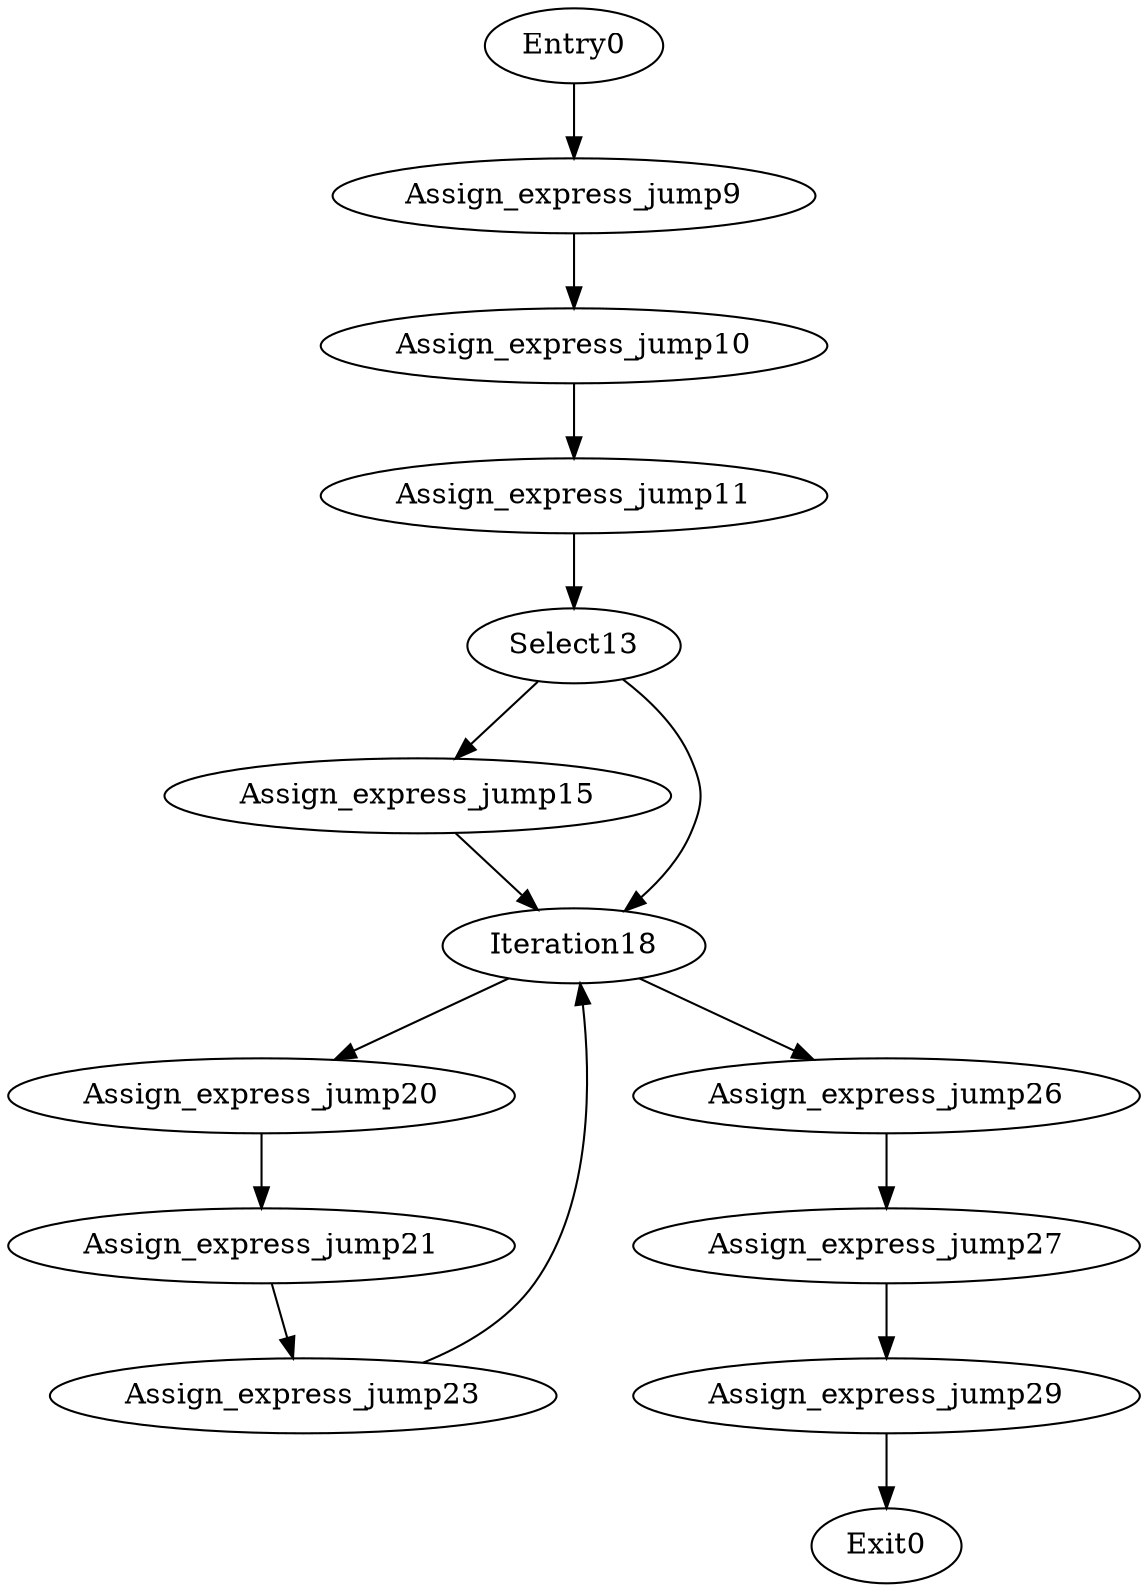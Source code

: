 digraph CFG {
	Entry0 -> Assign_express_jump9
	Assign_express_jump9 -> Assign_express_jump10
	Assign_express_jump10 -> Assign_express_jump11
	Assign_express_jump11 -> Select13
	Select13 -> Assign_express_jump15
	Assign_express_jump15 -> Iteration18
	Iteration18 -> Assign_express_jump20
	Assign_express_jump20 -> Assign_express_jump21
	Assign_express_jump21 -> Assign_express_jump23
	Assign_express_jump23 -> Iteration18
	Iteration18 -> Assign_express_jump26
	Assign_express_jump26 -> Assign_express_jump27
	Assign_express_jump27 -> Assign_express_jump29
	Assign_express_jump29 -> Exit0
	Select13 -> Iteration18
}
